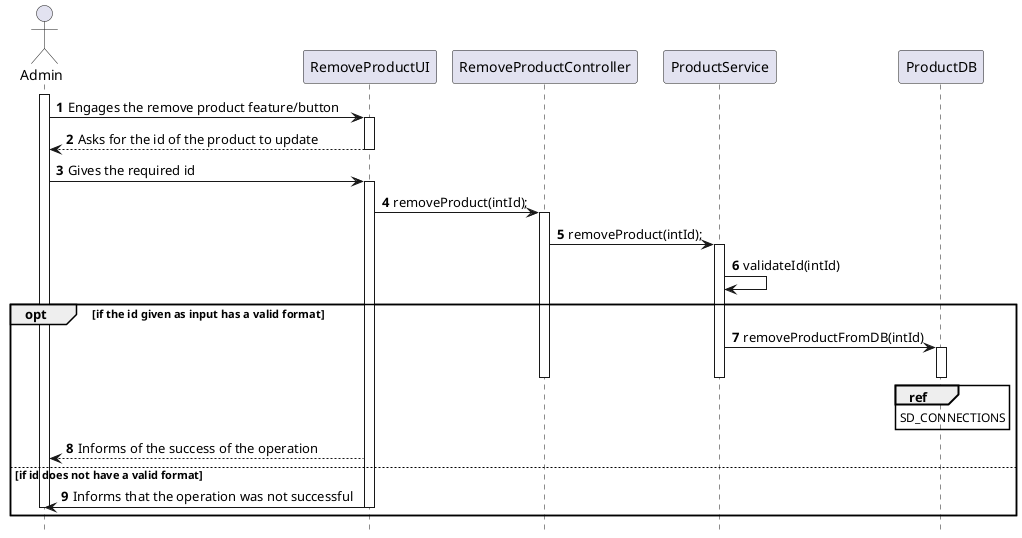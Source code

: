 @startuml
autonumber
hide footbox

actor "Admin" as U

participant "RemoveProductUI" as UI
participant "RemoveProductController" as CTRL
participant "ProductService" as SER
participant "ProductDB" as DB

activate U
U -> UI : Engages the remove product feature/button
activate UI
UI --> U : Asks for the id of the product to update
deactivate UI
U -> UI : Gives the required id
activate UI
UI -> CTRL : removeProduct(intId);
activate CTRL
CTRL -> SER : removeProduct(intId);
activate SER
SER -> SER : validateId(intId)
opt if the id given as input has a valid format
SER -> DB : removeProductFromDB(intId)
activate DB
deactivate DB
ref over DB
SD_CONNECTIONS
end ref
deactivate SER
deactivate CTRL
deactivate CTRL
UI --> U : Informs of the success of the operation
else if id does not have a valid format
UI -> U : Informs that the operation was not successful
deactivate UI
deactivate U
end opt

@enduml